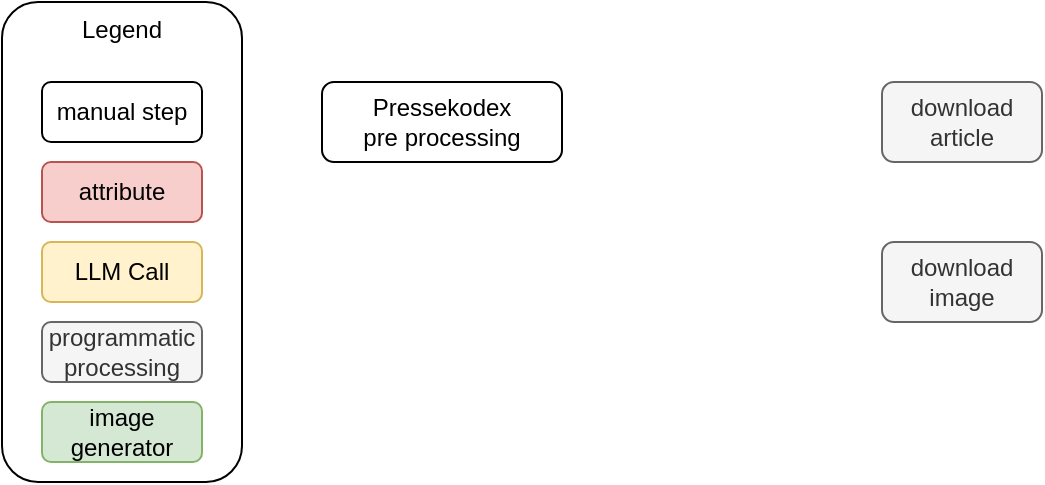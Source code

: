 <mxfile version="24.4.0" type="device">
  <diagram name="Page-1" id="gYRhG5SJ2guM-zbFvOUa">
    <mxGraphModel dx="-666" dy="-582" grid="1" gridSize="10" guides="1" tooltips="1" connect="1" arrows="1" fold="1" page="0" pageScale="1" pageWidth="4681" pageHeight="3300" math="0" shadow="0">
      <root>
        <mxCell id="0" />
        <mxCell id="1" parent="0" />
        <mxCell id="8_CNO6_jjVgUGv1Qgo-n-1" value="Legend" style="rounded=1;whiteSpace=wrap;html=1;verticalAlign=top;" vertex="1" parent="1">
          <mxGeometry x="1640" y="1520" width="120" height="240" as="geometry" />
        </mxCell>
        <mxCell id="8_CNO6_jjVgUGv1Qgo-n-2" value="manual step" style="rounded=1;whiteSpace=wrap;html=1;fontSize=12;" vertex="1" parent="1">
          <mxGeometry x="1660" y="1560" width="80" height="30" as="geometry" />
        </mxCell>
        <mxCell id="8_CNO6_jjVgUGv1Qgo-n-3" value="attribute" style="rounded=1;whiteSpace=wrap;html=1;fillColor=#f8cecc;strokeColor=#b85450;fontSize=12;" vertex="1" parent="1">
          <mxGeometry x="1660" y="1600" width="80" height="30" as="geometry" />
        </mxCell>
        <mxCell id="8_CNO6_jjVgUGv1Qgo-n-4" value="LLM Call" style="rounded=1;whiteSpace=wrap;html=1;fillColor=#fff2cc;strokeColor=#d6b656;fontSize=12;" vertex="1" parent="1">
          <mxGeometry x="1660" y="1640" width="80" height="30" as="geometry" />
        </mxCell>
        <mxCell id="8_CNO6_jjVgUGv1Qgo-n-5" value="programmatic processing" style="rounded=1;whiteSpace=wrap;html=1;fillColor=#f5f5f5;strokeColor=#666666;fontSize=12;fontColor=#333333;" vertex="1" parent="1">
          <mxGeometry x="1660" y="1680" width="80" height="30" as="geometry" />
        </mxCell>
        <mxCell id="8_CNO6_jjVgUGv1Qgo-n-6" value="image generator" style="rounded=1;whiteSpace=wrap;html=1;fillColor=#d5e8d4;strokeColor=#82b366;fontSize=12;" vertex="1" parent="1">
          <mxGeometry x="1660" y="1720" width="80" height="30" as="geometry" />
        </mxCell>
        <mxCell id="8_CNO6_jjVgUGv1Qgo-n-7" value="Pressekodex&lt;div&gt;pre processing&lt;/div&gt;" style="rounded=1;whiteSpace=wrap;html=1;" vertex="1" parent="1">
          <mxGeometry x="1800" y="1560" width="120" height="40" as="geometry" />
        </mxCell>
        <mxCell id="8_CNO6_jjVgUGv1Qgo-n-8" value="download article" style="rounded=1;whiteSpace=wrap;html=1;fillColor=#f5f5f5;strokeColor=#666666;fontSize=12;fontColor=#333333;" vertex="1" parent="1">
          <mxGeometry x="2080" y="1560" width="80" height="40" as="geometry" />
        </mxCell>
        <mxCell id="8_CNO6_jjVgUGv1Qgo-n-9" value="download image" style="rounded=1;whiteSpace=wrap;html=1;fillColor=#f5f5f5;strokeColor=#666666;fontSize=12;fontColor=#333333;" vertex="1" parent="1">
          <mxGeometry x="2080" y="1640" width="80" height="40" as="geometry" />
        </mxCell>
      </root>
    </mxGraphModel>
  </diagram>
</mxfile>
